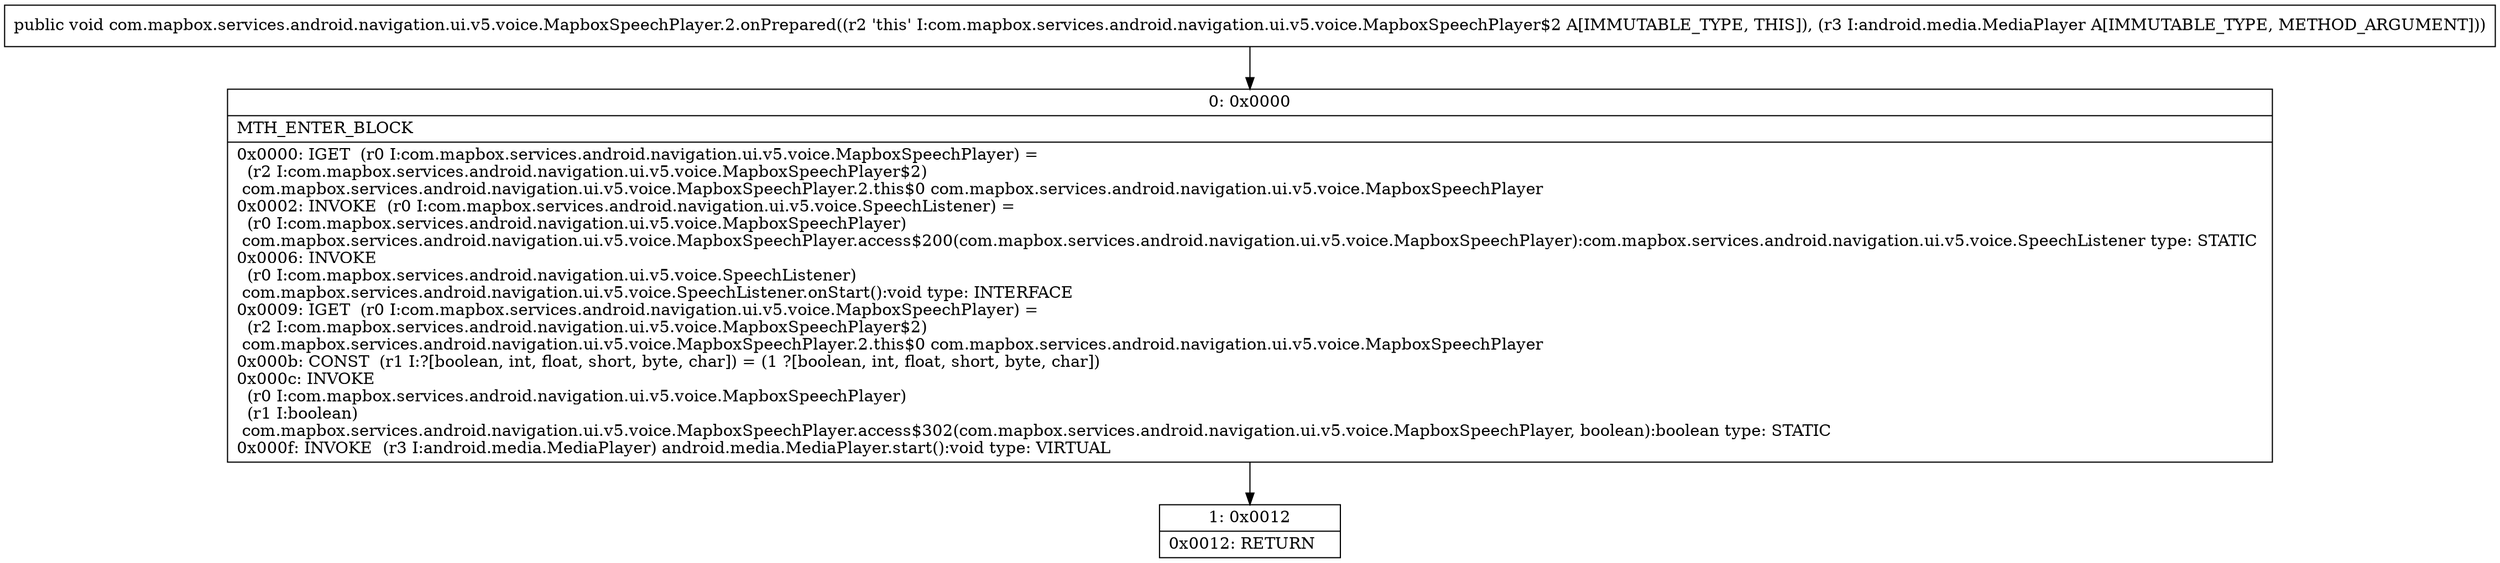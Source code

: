 digraph "CFG forcom.mapbox.services.android.navigation.ui.v5.voice.MapboxSpeechPlayer.2.onPrepared(Landroid\/media\/MediaPlayer;)V" {
Node_0 [shape=record,label="{0\:\ 0x0000|MTH_ENTER_BLOCK\l|0x0000: IGET  (r0 I:com.mapbox.services.android.navigation.ui.v5.voice.MapboxSpeechPlayer) = \l  (r2 I:com.mapbox.services.android.navigation.ui.v5.voice.MapboxSpeechPlayer$2)\l com.mapbox.services.android.navigation.ui.v5.voice.MapboxSpeechPlayer.2.this$0 com.mapbox.services.android.navigation.ui.v5.voice.MapboxSpeechPlayer \l0x0002: INVOKE  (r0 I:com.mapbox.services.android.navigation.ui.v5.voice.SpeechListener) = \l  (r0 I:com.mapbox.services.android.navigation.ui.v5.voice.MapboxSpeechPlayer)\l com.mapbox.services.android.navigation.ui.v5.voice.MapboxSpeechPlayer.access$200(com.mapbox.services.android.navigation.ui.v5.voice.MapboxSpeechPlayer):com.mapbox.services.android.navigation.ui.v5.voice.SpeechListener type: STATIC \l0x0006: INVOKE  \l  (r0 I:com.mapbox.services.android.navigation.ui.v5.voice.SpeechListener)\l com.mapbox.services.android.navigation.ui.v5.voice.SpeechListener.onStart():void type: INTERFACE \l0x0009: IGET  (r0 I:com.mapbox.services.android.navigation.ui.v5.voice.MapboxSpeechPlayer) = \l  (r2 I:com.mapbox.services.android.navigation.ui.v5.voice.MapboxSpeechPlayer$2)\l com.mapbox.services.android.navigation.ui.v5.voice.MapboxSpeechPlayer.2.this$0 com.mapbox.services.android.navigation.ui.v5.voice.MapboxSpeechPlayer \l0x000b: CONST  (r1 I:?[boolean, int, float, short, byte, char]) = (1 ?[boolean, int, float, short, byte, char]) \l0x000c: INVOKE  \l  (r0 I:com.mapbox.services.android.navigation.ui.v5.voice.MapboxSpeechPlayer)\l  (r1 I:boolean)\l com.mapbox.services.android.navigation.ui.v5.voice.MapboxSpeechPlayer.access$302(com.mapbox.services.android.navigation.ui.v5.voice.MapboxSpeechPlayer, boolean):boolean type: STATIC \l0x000f: INVOKE  (r3 I:android.media.MediaPlayer) android.media.MediaPlayer.start():void type: VIRTUAL \l}"];
Node_1 [shape=record,label="{1\:\ 0x0012|0x0012: RETURN   \l}"];
MethodNode[shape=record,label="{public void com.mapbox.services.android.navigation.ui.v5.voice.MapboxSpeechPlayer.2.onPrepared((r2 'this' I:com.mapbox.services.android.navigation.ui.v5.voice.MapboxSpeechPlayer$2 A[IMMUTABLE_TYPE, THIS]), (r3 I:android.media.MediaPlayer A[IMMUTABLE_TYPE, METHOD_ARGUMENT])) }"];
MethodNode -> Node_0;
Node_0 -> Node_1;
}

